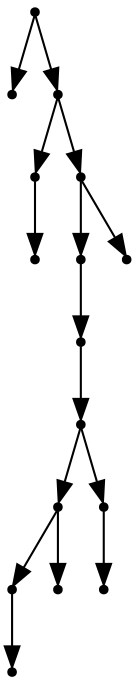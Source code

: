 digraph {
  15 [shape=point];
  0 [shape=point];
  14 [shape=point];
  2 [shape=point];
  1 [shape=point];
  13 [shape=point];
  11 [shape=point];
  10 [shape=point];
  9 [shape=point];
  6 [shape=point];
  4 [shape=point];
  3 [shape=point];
  5 [shape=point];
  8 [shape=point];
  7 [shape=point];
  12 [shape=point];
15 -> 0;
15 -> 14;
14 -> 2;
2 -> 1;
14 -> 13;
13 -> 11;
11 -> 10;
10 -> 9;
9 -> 6;
6 -> 4;
4 -> 3;
6 -> 5;
9 -> 8;
8 -> 7;
13 -> 12;
}
